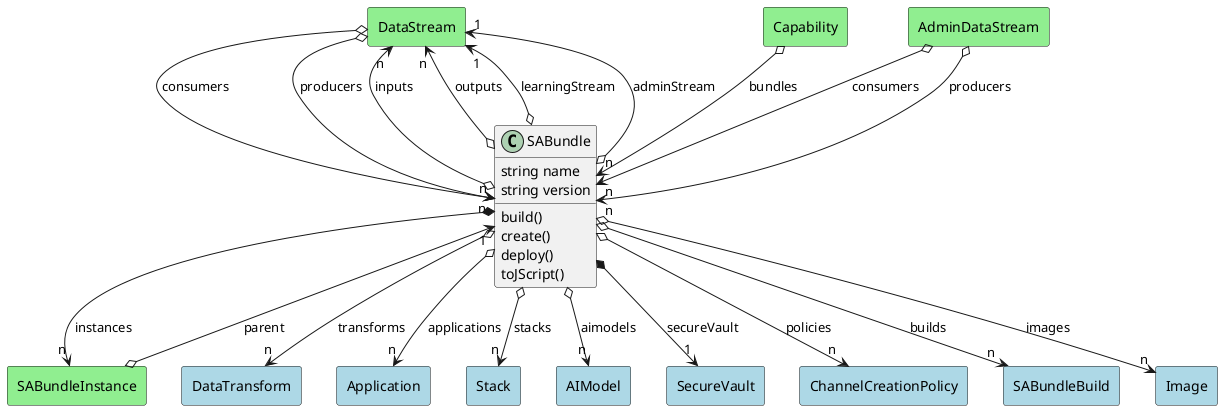 @startuml

class "SABundle" as Model {
 string name
 string version

 build()
 create()
 deploy()
 toJScript()
 
}

rectangle "DataStream" as DataStream #lightblue {
}

Model o--> "n" DataStream : inputs


rectangle "DataStream" as DataStream #lightblue {
}

Model o--> "n" DataStream : outputs


rectangle "DataStream" as DataStream #lightblue {
}

Model o--> "1" DataStream : learningStream


rectangle "DataStream" as DataStream #lightblue {
}

Model o--> "1" DataStream : adminStream


rectangle "DataTransform" as DataTransform #lightblue {
}

Model o--> "n" DataTransform : transforms


rectangle "Application" as Application #lightblue {
}

Model o--> "n" Application : applications


rectangle "Stack" as Stack #lightblue {
}

Model o--> "n" Stack : stacks


rectangle "AIModel" as AIModel #lightblue {
}

Model o--> "n" AIModel : aimodels


rectangle "SABundleInstance" as SABundleInstance #lightblue {
}

Model *--> "n" SABundleInstance : instances


rectangle "SecureVault" as SecureVault #lightblue {
}

Model *--> "1" SecureVault : secureVault


rectangle "ChannelCreationPolicy" as ChannelCreationPolicy #lightblue {
}

Model o--> "n" ChannelCreationPolicy : policies


rectangle "SABundleBuild" as SABundleBuild #lightblue {
}

Model o--> "n" SABundleBuild : builds


rectangle "Image" as Image #lightblue {
}

Model o--> "n" Image : images




    rectangle "Capability" as Capability #lightgreen {
    }
    
        Capability   o--> "n" Model : "bundles"
    
    rectangle "DataStream" as DataStream #lightgreen {
    }
    
        DataStream   o--> "n" Model : "consumers"
    
    rectangle "DataStream" as DataStream #lightgreen {
    }
    
        DataStream   o--> "n" Model : "producers"
    
    rectangle "AdminDataStream" as AdminDataStream #lightgreen {
    }
    
        AdminDataStream   o--> "n" Model : "consumers"
    
    rectangle "AdminDataStream" as AdminDataStream #lightgreen {
    }
    
        AdminDataStream   o--> "n" Model : "producers"
    
    rectangle "SABundleInstance" as SABundleInstance #lightgreen {
    }
    
        SABundleInstance   o--> "1" Model : "parent"
    

@enduml

